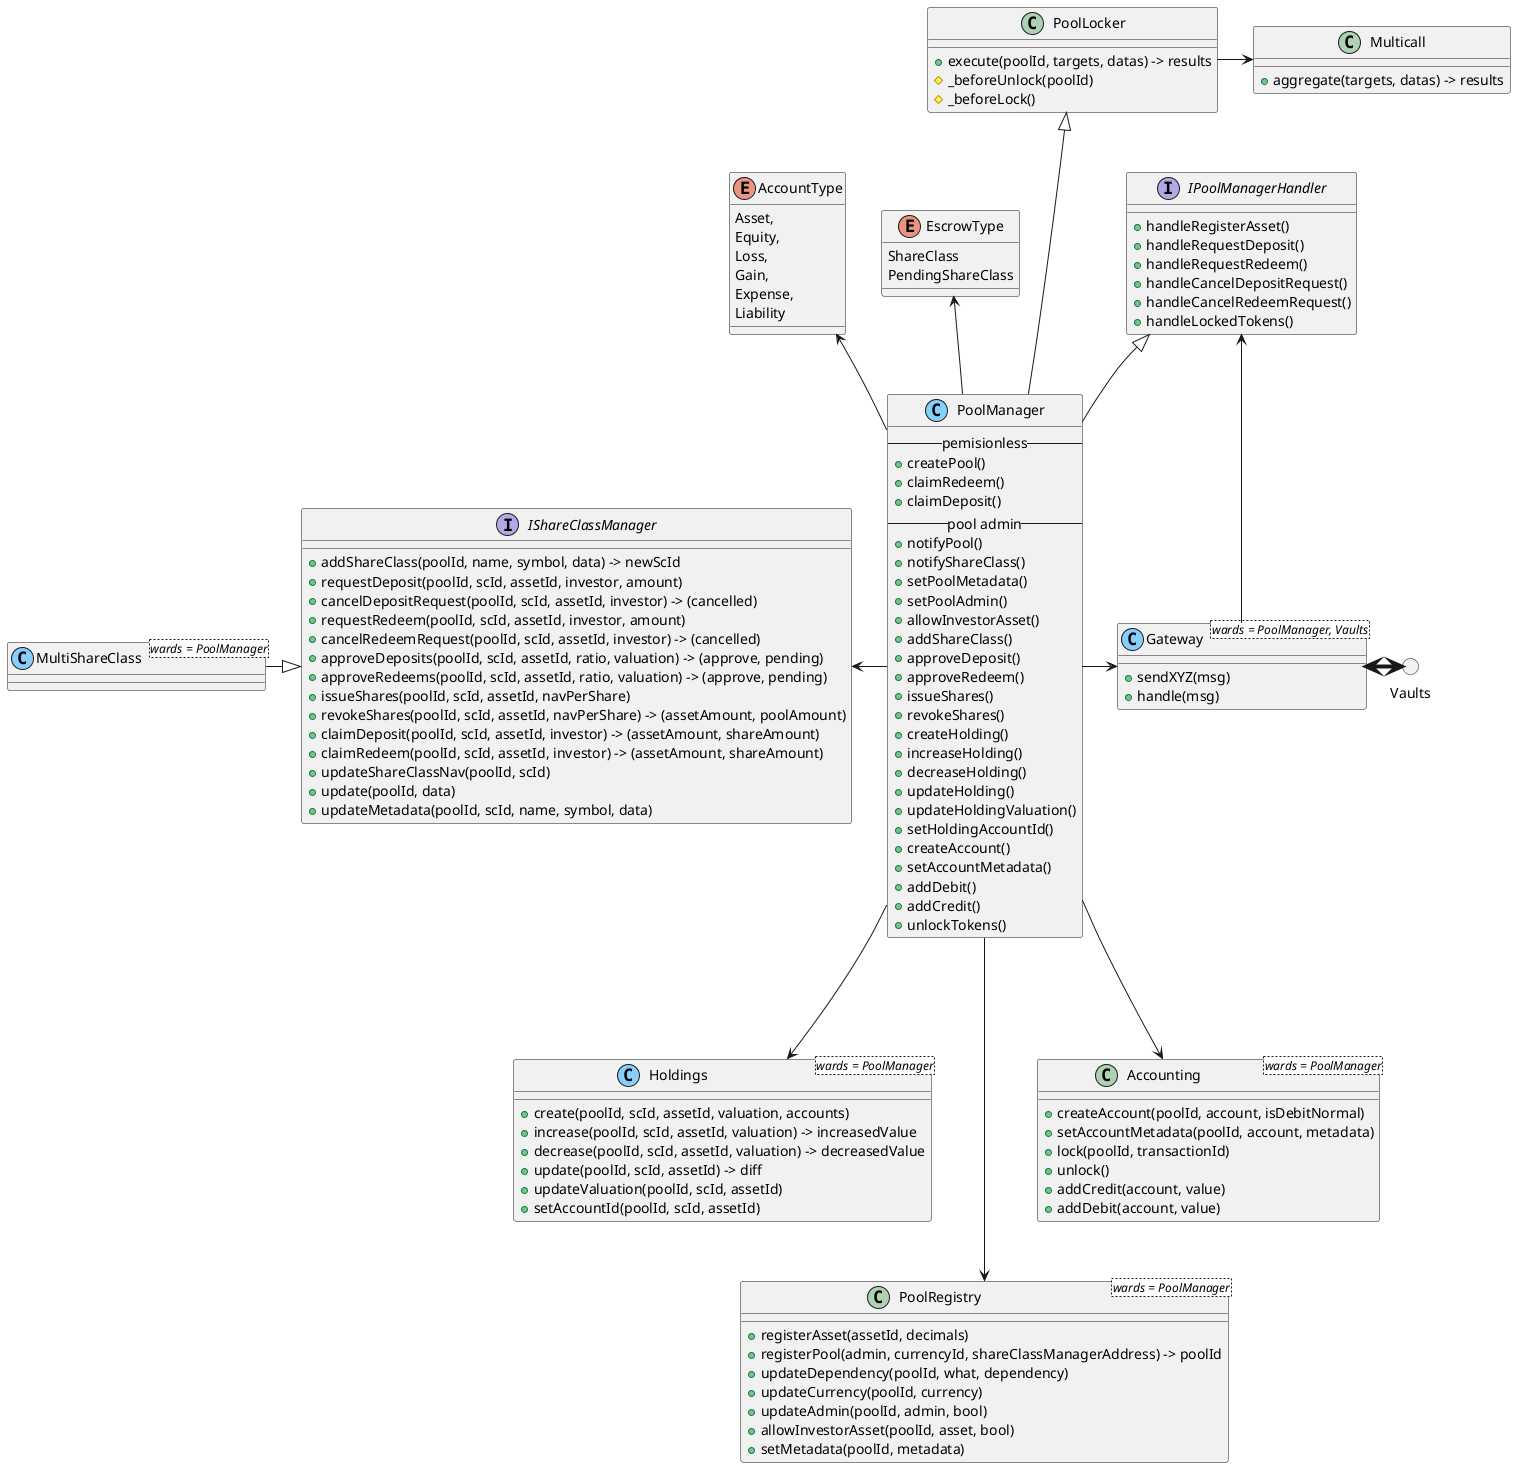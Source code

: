 @startuml
circle Vaults

class Holdings<wards = PoolManager> <<(C, lightskyblue)>> {
    + create(poolId, scId, assetId, valuation, accounts)
    + increase(poolId, scId, assetId, valuation) -> increasedValue
    + decrease(poolId, scId, assetId, valuation) -> decreasedValue
    + update(poolId, scId, assetId) -> diff
    + updateValuation(poolId, scId, assetId)
    + setAccountId(poolId, scId, assetId)
}

class PoolRegistry<wards = PoolManager> {
    + registerAsset(assetId, decimals)
    + registerPool(admin, currencyId, shareClassManagerAddress) -> poolId
    + updateDependency(poolId, what, dependency)
    + updateCurrency(poolId, currency)
    + updateAdmin(poolId, admin, bool)
    + allowInvestorAsset(poolId, asset, bool)
    + setMetadata(poolId, metadata)
}

interface IShareClassManager {
    + addShareClass(poolId, name, symbol, data) -> newScId
    + requestDeposit(poolId, scId, assetId, investor, amount)
    + cancelDepositRequest(poolId, scId, assetId, investor) -> (cancelled)
    + requestRedeem(poolId, scId, assetId, investor, amount)
    + cancelRedeemRequest(poolId, scId, assetId, investor) -> (cancelled)
    + approveDeposits(poolId, scId, assetId, ratio, valuation) -> (approve, pending)
    + approveRedeems(poolId, scId, assetId, ratio, valuation) -> (approve, pending)
    + issueShares(poolId, scId, assetId, navPerShare)
    + revokeShares(poolId, scId, assetId, navPerShare) -> (assetAmount, poolAmount)
    + claimDeposit(poolId, scId, assetId, investor) -> (assetAmount, shareAmount)
    + claimRedeem(poolId, scId, assetId, investor) -> (assetAmount, shareAmount)
    + updateShareClassNav(poolId, scId)
    + update(poolId, data)
    + updateMetadata(poolId, scId, name, symbol, data)
}

class MultiShareClass<wards = PoolManager> <<(C, lightskyblue)>>{ }
MultiShareClass -down|> IShareClassManager

class Accounting<wards = PoolManager> {
    + createAccount(poolId, account, isDebitNormal)
    + setAccountMetadata(poolId, account, metadata)
    + lock(poolId, transactionId)
    + unlock()
    + addCredit(account, value)
    + addDebit(account, value)
}

class Multicall {
    + aggregate(targets, datas) -> results
}

class PoolLocker {
    + execute(poolId, targets, datas) -> results
    # _beforeUnlock(poolId)
    # _beforeLock()
}

PoolLocker -right-> Multicall

enum EscrowType {
    ShareClass
    PendingShareClass
}

enum AccountType {
    Asset,
    Equity,
    Loss,
    Gain,
    Expense,
    Liability
}

interface IPoolManagerHandler {
    + handleRegisterAsset()
    + handleRequestDeposit()
    + handleRequestRedeem()
    + handleCancelDepositRequest()
    + handleCancelRedeemRequest()
    + handleLockedTokens()
}

class PoolManager <<(C, lightskyblue)>> {
    -- pemisionless --
    + createPool()
    + claimRedeem()
    + claimDeposit()
    -- pool admin --
    + notifyPool()
    + notifyShareClass()
    + setPoolMetadata()
    + setPoolAdmin()
    + allowInvestorAsset()
    + addShareClass()
    + approveDeposit()
    + approveRedeem()
    + issueShares()
    + revokeShares()
    + createHolding()
    + increaseHolding()
    + decreaseHolding()
    + updateHolding()
    + updateHoldingValuation()
    + setHoldingAccountId()
    + createAccount()
    + setAccountMetadata()
    + addDebit()
    + addCredit()
    + unlockTokens()
}

PoolManager -up-|> IPoolManagerHandler
PoolManager -up--|> PoolLocker
PoolManager -up-> EscrowType
PoolManager -up-> AccountType
PoolManager -down---> PoolRegistry
PoolManager -left-> IShareClassManager
PoolManager -down--> Accounting
PoolManager -down--> Holdings
PoolManager -right-> Gateway

class Gateway<wards = PoolManager, Vaults> <<(C, lightskyblue)>> {
    + sendXYZ(msg)
    + handle(msg)
}

Gateway <-[thickness=4]right-> Vaults
Gateway -up-> IPoolManagerHandler

@enduml
